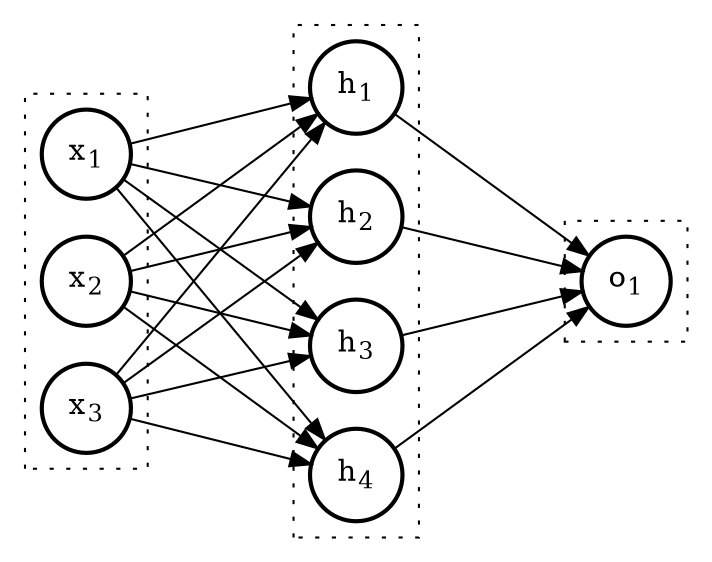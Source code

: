 digraph neural_network {
    graph [dpi=300]
    rankdir=LR; // Left to right layout
    splines=false
    ranksep=1.2

    subgraph cluster_1 {
        style="dotted"
        input1 [label=<x<sub>2</sub>>, shape="circle", penwidth=2]
        input2 [label=<x<sub>3</sub>>, shape="circle", penwidth=2]
        input3 [label=<x<sub>1</sub>>, shape="circle", penwidth=2]
    }

    subgraph cluster_2 {
        style="dotted"
        hidden1 [label=<h<sub>1</sub>>, shape="circle", penwidth=2]
        hidden2 [label=<h<sub>2</sub>>, shape="circle", penwidth=2]
        hidden3 [label=<h<sub>3</sub>>, shape="circle", penwidth=2]
        hidden4 [label=<h<sub>4</sub>>, shape="circle", penwidth=2]
    }

    subgraph cluster_3 {
        style="dotted"
        output1 [label=<o<sub>1</sub>>, shape="circle", penwidth=2]
    }

    input1 -> hidden1
    input2 -> hidden1
    input3 -> hidden1
    input1 -> hidden2
    input2 -> hidden2
    input3 -> hidden2
    input1 -> hidden3
    input2 -> hidden3
    input3 -> hidden3
    input1 -> hidden4
    input2 -> hidden4
    input3 -> hidden4
    hidden1 -> output1
    hidden2 -> output1
    hidden3 -> output1
    hidden4 -> output1
}
